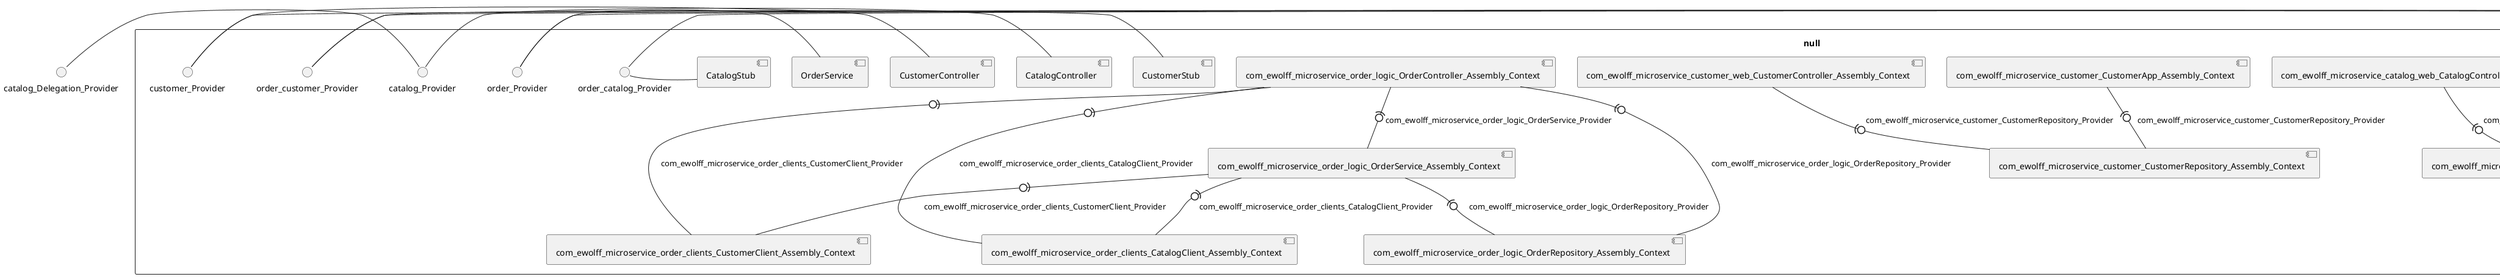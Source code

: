 @startuml
skinparam fixCircleLabelOverlapping true
() catalog_Delegation_Provider
() customer_Delegation_Provider
() order_Delegation_Provider
() order_catalog_Delegation_Provider
() order_customer_Delegation_Provider
component null {
catalog_Delegation_Provider - catalog_Provider
catalog_Provider - [CatalogController]
[com_ewolff_microservice_catalog_web_CatalogController_Assembly_Context] -(0- [com_ewolff_microservice_catalog_ItemRepository_Assembly_Context] : com_ewolff_microservice_catalog_ItemRepository_Provider
[com_ewolff_microservice_catalog_CatalogApp_Assembly_Context] -(0- [com_ewolff_microservice_catalog_ItemRepository_Assembly_Context] : com_ewolff_microservice_catalog_ItemRepository_Provider
[com_ewolff_microservice_customer_web_CustomerController_Assembly_Context] -(0- [com_ewolff_microservice_customer_CustomerRepository_Assembly_Context] : com_ewolff_microservice_customer_CustomerRepository_Provider
[com_ewolff_microservice_customer_CustomerApp_Assembly_Context] -(0- [com_ewolff_microservice_customer_CustomerRepository_Assembly_Context] : com_ewolff_microservice_customer_CustomerRepository_Provider
[com_ewolff_microservice_order_logic_OrderService_Assembly_Context] -(0- [com_ewolff_microservice_order_clients_CatalogClient_Assembly_Context] : com_ewolff_microservice_order_clients_CatalogClient_Provider
[com_ewolff_microservice_order_logic_OrderController_Assembly_Context] -(0- [com_ewolff_microservice_order_clients_CatalogClient_Assembly_Context] : com_ewolff_microservice_order_clients_CatalogClient_Provider
[com_ewolff_microservice_order_logic_OrderController_Assembly_Context] -(0- [com_ewolff_microservice_order_clients_CustomerClient_Assembly_Context] : com_ewolff_microservice_order_clients_CustomerClient_Provider
[com_ewolff_microservice_order_logic_OrderService_Assembly_Context] -(0- [com_ewolff_microservice_order_clients_CustomerClient_Assembly_Context] : com_ewolff_microservice_order_clients_CustomerClient_Provider
[com_ewolff_microservice_order_logic_OrderService_Assembly_Context] -(0- [com_ewolff_microservice_order_logic_OrderRepository_Assembly_Context] : com_ewolff_microservice_order_logic_OrderRepository_Provider
[com_ewolff_microservice_order_logic_OrderController_Assembly_Context] -(0- [com_ewolff_microservice_order_logic_OrderRepository_Assembly_Context] : com_ewolff_microservice_order_logic_OrderRepository_Provider
[com_ewolff_microservice_order_logic_OrderController_Assembly_Context] -(0- [com_ewolff_microservice_order_logic_OrderService_Assembly_Context] : com_ewolff_microservice_order_logic_OrderService_Provider
customer_Delegation_Provider - customer_Provider
customer_Provider - [CustomerController]
order_Delegation_Provider - order_Provider
order_Provider - [OrderService]
order_catalog_Delegation_Provider - order_catalog_Provider
order_catalog_Provider - [CatalogStub]
order_customer_Delegation_Provider - order_customer_Provider
order_customer_Provider - [CustomerStub]
[CatalogController_Assembly_Context] [[ewolff-microservice.repository#_lc5LDr8UEe6tTvWD1zqKtg]]
[CatalogStub_Assembly_Context] [[ewolff-microservice.repository#_lc5LDr8UEe6tTvWD1zqKtg]]
[CustomerController_Assembly_Context] [[ewolff-microservice.repository#_lc5LDr8UEe6tTvWD1zqKtg]]
[CustomerStub_Assembly_Context] [[ewolff-microservice.repository#_lc5LDr8UEe6tTvWD1zqKtg]]
[OrderService_Assembly_Context] [[ewolff-microservice.repository#_lc5LDr8UEe6tTvWD1zqKtg]]
[com_ewolff_microservice_catalog_CatalogApp_Assembly_Context] [[ewolff-microservice.repository#_lc5LDr8UEe6tTvWD1zqKtg]]
[com_ewolff_microservice_catalog_ItemRepository_Assembly_Context] [[ewolff-microservice.repository#_lc5LDr8UEe6tTvWD1zqKtg]]
[com_ewolff_microservice_catalog_web_CatalogController_Assembly_Context] [[ewolff-microservice.repository#_lc5LDr8UEe6tTvWD1zqKtg]]
[com_ewolff_microservice_customer_CustomerApp_Assembly_Context] [[ewolff-microservice.repository#_lc5LDr8UEe6tTvWD1zqKtg]]
[com_ewolff_microservice_customer_CustomerRepository_Assembly_Context] [[ewolff-microservice.repository#_lc5LDr8UEe6tTvWD1zqKtg]]
[com_ewolff_microservice_customer_web_CustomerController_Assembly_Context] [[ewolff-microservice.repository#_lc5LDr8UEe6tTvWD1zqKtg]]
[com_ewolff_microservice_order_catalogstub_CatalogStub_Assembly_Context] [[ewolff-microservice.repository#_lc5LDr8UEe6tTvWD1zqKtg]]
[com_ewolff_microservice_order_clients_CatalogClient_Assembly_Context] [[ewolff-microservice.repository#_lc5LDr8UEe6tTvWD1zqKtg]]
[com_ewolff_microservice_order_clients_CustomerClient_Assembly_Context] [[ewolff-microservice.repository#_lc5LDr8UEe6tTvWD1zqKtg]]
[com_ewolff_microservice_order_customerstub_CustomerStub_Assembly_Context] [[ewolff-microservice.repository#_lc5LDr8UEe6tTvWD1zqKtg]]
[com_ewolff_microservice_order_logic_OrderController_Assembly_Context] [[ewolff-microservice.repository#_lc5LDr8UEe6tTvWD1zqKtg]]
[com_ewolff_microservice_order_logic_OrderRepository_Assembly_Context] [[ewolff-microservice.repository#_lc5LDr8UEe6tTvWD1zqKtg]]
[com_ewolff_microservice_order_logic_OrderService_Assembly_Context] [[ewolff-microservice.repository#_lc5LDr8UEe6tTvWD1zqKtg]]
}

@enduml
